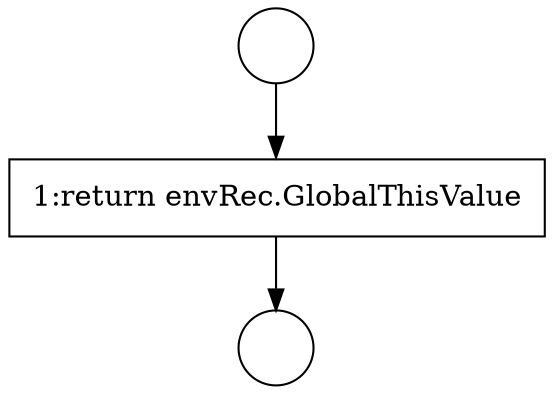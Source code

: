 digraph {
  node1261 [shape=circle label=" " color="black" fillcolor="white" style=filled]
  node1263 [shape=none, margin=0, label=<<font color="black">
    <table border="0" cellborder="1" cellspacing="0" cellpadding="10">
      <tr><td align="left">1:return envRec.GlobalThisValue</td></tr>
    </table>
  </font>> color="black" fillcolor="white" style=filled]
  node1262 [shape=circle label=" " color="black" fillcolor="white" style=filled]
  node1261 -> node1263 [ color="black"]
  node1263 -> node1262 [ color="black"]
}
